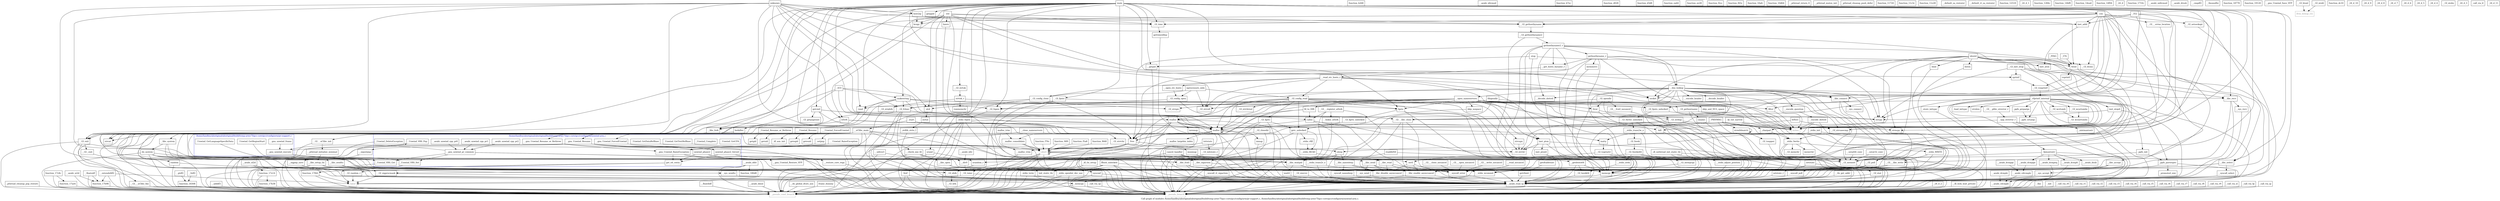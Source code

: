 digraph "Call graph of the module." {
  label="Call graph of modules /home/landley/aboriginal/aboriginal/build/temp-armv7l/gcc-core/gcc/config/arm/pr-support.c, /home/landley/aboriginal/aboriginal/build/temp-armv7l/gcc-core/gcc/config/arm/unwind-arm.c.";
  node [shape=record];

  subgraph cluster_2fhome2flandley2faboriginal2faboriginal2fbuild2ftemp_armv37l2fgcc_core2fgcc2fconfig2farm2fpr_support_c {
    label="/home/landley/aboriginal/aboriginal/build/temp-armv7l/gcc-core/gcc/config/arm/pr-support.c";
    color="blue3";
    fontcolor="blue3";

    Node__Unwind_GetLanguageSpecificData [label="{_Unwind_GetLanguageSpecificData}"];
    Node___gnu_unwind_execute [label="{__gnu_unwind_execute}"];
    Node___gnu_unwind_frame [label="{__gnu_unwind_frame}"];
    Node__Unwind_GetRegionStart [label="{_Unwind_GetRegionStart}"];
  }

  subgraph cluster_2fhome2flandley2faboriginal2faboriginal2fbuild2ftemp_armv37l2fgcc_core2fgcc2fconfig2farm2funwind_arm_c {
    label="/home/landley/aboriginal/aboriginal/build/temp-armv7l/gcc-core/gcc/config/arm/unwind-arm.c";
    color="blue3";
    fontcolor="blue3";

    Node__Unwind_VRS_Get [label="{_Unwind_VRS_Get}"];
    Node__Unwind_VRS_Set [label="{_Unwind_VRS_Set}"];
    Node__Unwind_GetCFA [label="{_Unwind_GetCFA}"];
    Node__Unwind_Complete [label="{_Unwind_Complete}"];
    Node__Unwind_DeleteException [label="{_Unwind_DeleteException}"];
    Node__Unwind_GetTextRelBase [label="{_Unwind_GetTextRelBase}"];
    Node__Unwind_GetDataRelBase [label="{_Unwind_GetDataRelBase}"];
    Node_get_eit_entry [label="{get_eit_entry}"];
    Node_unwind_phase2_forced [label="{unwind_phase2_forced}"];
    Node___gnu_Unwind_ForcedUnwind [label="{__gnu_Unwind_ForcedUnwind}"];
    Node_unwind_phase2 [label="{unwind_phase2}"];
    Node___gnu_Unwind_Resume [label="{__gnu_Unwind_Resume}"];
    Node___gnu_Unwind_RaiseException [label="{__gnu_Unwind_RaiseException}"];
    Node___gnu_Unwind_Resume_or_Rethrow [label="{__gnu_Unwind_Resume_or_Rethrow}"];
    Node__Unwind_VRS_Pop [label="{_Unwind_VRS_Pop}"];
    Node___gnu_unwind_pr_common [label="{__gnu_unwind_pr_common}"];
    Node___aeabi_unwind_cpp_pr2 [label="{__aeabi_unwind_cpp_pr2}"];
    Node___aeabi_unwind_cpp_pr1 [label="{__aeabi_unwind_cpp_pr1}"];
    Node___aeabi_unwind_cpp_pr0 [label="{__aeabi_unwind_cpp_pr0}"];
  }

  Node__352 [label="{_352}"];
  Node___GI_fclose [label="{__GI_fclose}"];
  Node_function_b268 [label="{function_b268}"];
  Node___aeabi_idiv [label="{__aeabi_idiv}"];
  Node_kill [label="{kill}"];
  Node__fp_out_narrow [label="{_fp_out_narrow}"];
  Node___aeabi_idivmod [label="{__aeabi_idivmod}"];
  Node___libc_waitpid [label="{__libc_waitpid}"];
  Node__charpad [label="{_charpad}"];
  Node___GI_fopen [label="{__GI_fopen}"];
  Node__ppfs_prepargs [label="{_ppfs_prepargs}"];
  Node_vsprintf [label="{vsprintf}"];
  Node___syscall_select [label="{__syscall_select}"];
  Node__PING [label="{_PING}"];
  Node_killsec [label="{killsec}"];
  Node__PRIVMSG [label="{_PRIVMSG}"];
  Node__433 [label="{_433}"];
  Node__vfprintf_internal [label="{_vfprintf_internal}"];
  Node__376 [label="{_376}"];
  Node_getppid [label="{getppid}"];
  Node___div0 [label="{__div0}"];
  Node_sprintf [label="{sprintf}"];
  Node___GI_vsnprintf [label="{__GI_vsnprintf}"];
  Node__ppfs_setargs [label="{_ppfs_setargs}"];
  Node__promoted_size [label="{_promoted_size}"];
  Node___libc_select [label="{__libc_select}"];
  Node__stdio_fopen [label="{_stdio_fopen}"];
  Node_getcwd [label="{getcwd}"];
  Node_function_b7ec [label="{function_b7ec}"];
  Node___GI_time [label="{__GI_time}"];
  Node__stdio_init [label="{_stdio_init}"];
  Node___GI_getpagesize [label="{__GI_getpagesize}"];
  Node___GI_toupper [label="{__GI_toupper}"];
  Node__stdio_term [label="{_stdio_term}"];
  Node__stdio_openlist_dec_use [label="{_stdio_openlist_dec_use}"];
  Node_function_d028 [label="{function_d028}"];
  Node_fflush_unlocked [label="{fflush_unlocked}"];
  Node_function_d3d8 [label="{function_d3d8}"];
  Node___GI___errno_location [label="{__GI___errno_location}"];
  Node_con [label="{con}"];
  Node_ioctl [label="{ioctl}"];
  Node_main [label="{main}"];
  Node__dl_tls_setup [label="{_dl_tls_setup}"];
  Node___tls_get_addr [label="{__tls_get_addr}"];
  Node_malloc [label="{malloc}"];
  Node_function_ea64 [label="{function_ea64}"];
  Node_realloc [label="{realloc}"];
  Node_function_ee28 [label="{function_ee28}"];
  Node___malloc_trim [label="{__malloc_trim}"];
  Node___malloc_consolidate [label="{__malloc_consolidate}"];
  Node_free [label="{free}"];
  Node_function_f2cc [label="{function_f2cc}"];
  Node_malloc_trim [label="{malloc_trim}"];
  Node_abort [label="{abort}"];
  Node_function_f43c [label="{function_f43c}"];
  Node_rand [label="{rand}"];
  Node_random [label="{random}"];
  Node_function_f4f0 [label="{function_f4f0}"];
  Node_setstate [label="{setstate}"];
  Node_function_f5a8 [label="{function_f5a8}"];
  Node_initstate [label="{initstate}"];
  Node_function_f668 [label="{function_f668}"];
  Node_srand [label="{srand}"];
  Node_function_f70c [label="{function_f70c}"];
  Node___GI_random_r [label="{__GI_random_r}"];
  Node_srandom_r [label="{srandom_r}"];
  Node__24_d_2 [label="{_24_d_2}"];
  Node___GI_initstate_r [label="{__GI_initstate_r}"];
  Node_setstate_r [label="{setstate_r}"];
  Node_atol [label="{atol}"];
  Node_strtol [label="{strtol}"];
  Node__stdlib_strto_l [label="{_stdlib_strto_l}"];
  Node___GI_exit [label="{__GI_exit}"];
  Node_nprocessors_onln [label="{nprocessors_onln}"];
  Node_sysconf [label="{sysconf}"];
  Node___libc_fork [label="{__libc_fork}"];
  Node___lll_lock_wait_private [label="{__lll_lock_wait_private}"];
  Node___linkin_atfork [label="{__linkin_atfork}"];
  Node___GI___register_atfork [label="{__GI___register_atfork}"];
  Node_function_10afc [label="{function_10afc}"];
  Node___getpid [label="{__getpid}"];
  Node___GI_raise [label="{__GI_raise}"];
  Node_sleep [label="{sleep}"];
  Node_function_10d64 [label="{function_10d64}"];
  Node___GI___close_nocancel [label="{__GI___close_nocancel}"];
  Node___GI___libc_close [label="{__GI___libc_close}"];
  Node___GI___open_nocancel [label="{__GI___open_nocancel}"];
  Node___libc_open [label="{__libc_open}"];
  Node___GI___write_nocancel [label="{__GI___write_nocancel}"];
  Node___GI___libc_write [label="{__GI___libc_write}"];
  Node___libc_disable_asynccancel [label="{__libc_disable_asynccancel}"];
  Node___libc_enable_asynccancel [label="{__libc_enable_asynccancel}"];
  Node___pthread_return_0 [label="{__pthread_return_0}"];
  Node___pthread_mutex_init [label="{__pthread_mutex_init}"];
  Node__pthread_cleanup_push_defer [label="{_pthread_cleanup_push_defer}"];
  Node__pthread_cleanup_pop_restore [label="{_pthread_cleanup_pop_restore}"];
  Node___GI___uClibc_fini [label="{__GI___uClibc_fini}"];
  Node___check_one_fd [label="{__check_one_fd}"];
  Node___GI___uClibc_init [label="{__GI___uClibc_init}"];
  Node___uClibc_main [label="{__uClibc_main}"];
  Node_cancel_handler [label="{cancel_handler}"];
  Node_function_11720 [label="{function_11720}"];
  Node_do_system [label="{do_system}"];
  Node_function_11c3c [label="{function_11c3c}"];
  Node___libc_system [label="{__libc_system}"];
  Node_mmap [label="{mmap}"];
  Node___syscall_error [label="{__syscall_error}"];
  Node___libc_sigaction [label="{__libc_sigaction}"];
  Node_function_11e28 [label="{function_11e28}"];
  Node__setjmp [label="{_setjmp}"];
  Node___default_sa_restorer [label="{__default_sa_restorer}"];
  Node___default_rt_sa_restorer [label="{__default_rt_sa_restorer}"];
  Node___aeabi_read_tp [label="{__aeabi_read_tp}"];
  Node___GI___fcntl_nocancel [label="{__GI___fcntl_nocancel}"];
  Node___libc_fcntl [label="{__libc_fcntl}"];
  Node___syscall_rt_sigaction [label="{__syscall_rt_sigaction}"];
  Node___GI__exit [label="{__GI__exit}"];
  Node___GI_execve [label="{__GI_execve}"];
  Node_getdtablesize [label="{getdtablesize}"];
  Node_getegid [label="{getegid}"];
  Node_geteuid [label="{geteuid}"];
  Node_getgid [label="{getgid}"];
  Node_getrlimit [label="{getrlimit}"];
  Node_gettimeofday [label="{gettimeofday}"];
  Node_getuid [label="{getuid}"];
  Node_mremap [label="{mremap}"];
  Node_munmap [label="{munmap}"];
  Node___syscall_nanosleep [label="{__syscall_nanosleep}"];
  Node___libc_nanosleep [label="{__libc_nanosleep}"];
  Node___GI_sbrk [label="{__GI_sbrk}"];
  Node___GI_sigprocmask [label="{__GI_sigprocmask}"];
  Node_wait4 [label="{wait4}"];
  Node___GI_closedir [label="{__GI_closedir}"];
  Node_function_12518 [label="{function_12518}"];
  Node_fd_to_DIR [label="{fd_to_DIR}"];
  Node___GI_opendir [label="{__GI_opendir}"];
  Node__24_d_1 [label="{_24_d_1}"];
  Node_fdopendir [label="{fdopendir}"];
  Node_readdir64 [label="{readdir64}"];
  Node_function_1284c [label="{function_1284c}"];
  Node___GI_config_read [label="{__GI_config_read}"];
  Node___GI_config_close [label="{__GI_config_close}"];
  Node___GI_config_open [label="{__GI_config_open}"];
  Node___GI_wcrtomb [label="{__GI_wcrtomb}"];
  Node___GI_wcsrtombs [label="{__GI_wcsrtombs}"];
  Node___GI_wcsnrtombs [label="{__GI_wcsnrtombs}"];
  Node___stdio_WRITE [label="{__stdio_WRITE}"];
  Node___stdio_fwrite [label="{__stdio_fwrite}"];
  Node___stdio_trans2w_o [label="{__stdio_trans2w_o}"];
  Node__load_inttype [label="{_load_inttype}"];
  Node__store_inttype [label="{_store_inttype}"];
  Node___GI_fgets_unlocked [label="{__GI_fgets_unlocked}"];
  Node___GI_fputs_unlocked [label="{__GI_fputs_unlocked}"];
  Node___GI_fwrite_unlocked [label="{__GI_fwrite_unlocked}"];
  Node_bcopy [label="{bcopy}"];
  Node_bzero [label="{bzero}"];
  Node_memcpy [label="{memcpy}"];
  Node___GI_memset [label="{__GI_memset}"];
  Node___GI_strcoll [label="{__GI_strcoll}"];
  Node_fgets [label="{fgets}"];
  Node___GI_fputs [label="{__GI_fputs}"];
  Node__uintmaxtostr [label="{_uintmaxtostr}"];
  Node_function_14bf8 [label="{function_14bf8}"];
  Node__fpmaxtostr [label="{_fpmaxtostr}"];
  Node___GI_fgetc [label="{__GI_fgetc}"];
  Node_getc_unlocked [label="{getc_unlocked}"];
  Node__memcpy [label="{_memcpy}"];
  Node___GI_memchr [label="{__GI_memchr}"];
  Node___GI_mempcpy [label="{__GI_mempcpy}"];
  Node_memrchr [label="{memrchr}"];
  Node___GI_strchr [label="{__GI_strchr}"];
  Node___GI_strchrnul [label="{__GI_strchrnul}"];
  Node_strcspn [label="{strcspn}"];
  Node___GI_strrchr [label="{__GI_strrchr}"];
  Node___GI_strspn [label="{__GI_strspn}"];
  Node_strtok_r [label="{strtok_r}"];
  Node___GI_strpbrk [label="{__GI_strpbrk}"];
  Node_inet_aton [label="{inet_aton}"];
  Node_gethostbyname2_r [label="{gethostbyname2_r}"];
  Node_calloc [label="{calloc}"];
  Node_init_static_tls [label="{init_static_tls}"];
  Node___libc_setup_tls [label="{__libc_setup_tls}"];
  Node_function_14ea4 [label="{function_14ea4}"];
  Node___pthread_initialize_minimal [label="{__pthread_initialize_minimal}"];
  Node__dl_aux_init [label="{_dl_aux_init}"];
  Node_function_14f04 [label="{function_14f04}"];
  Node__dl_nothread_init_static_tls [label="{_dl_nothread_init_static_tls}"];
  Node___GI_brk [label="{__GI_brk}"];
  Node___sigsetjmp [label="{__sigsetjmp}"];
  Node_fstat [label="{fstat}"];
  Node___xstat64_conv [label="{__xstat64_conv}"];
  Node___xstat32_conv [label="{__xstat32_conv}"];
  Node___getdents64 [label="{__getdents64}"];
  Node___GI_fseek [label="{__GI_fseek}"];
  Node___GI_fseeko64 [label="{__GI_fseeko64}"];
  Node___stdio_READ [label="{__stdio_READ}"];
  Node___stdio_adjust_position [label="{__stdio_adjust_position}"];
  Node___stdio_rfill [label="{__stdio_rfill}"];
  Node___stdio_trans2r_o [label="{__stdio_trans2r_o}"];
  Node___stdio_seek [label="{__stdio_seek}"];
  Node_rawmemchr [label="{rawmemchr}"];
  Node_inet_pton4 [label="{inet_pton4}"];
  Node_inet_pton [label="{inet_pton}"];
  Node_inet_ntop4 [label="{inet_ntop4}"];
  Node___GI_inet_ntop [label="{__GI_inet_ntop}"];
  Node___decode_dotted [label="{__decode_dotted}"];
  Node___dns_lookup [label="{__dns_lookup}"];
  Node__24_d [label="{_24_d}"];
  Node_skip_nospace [label="{skip_nospace}"];
  Node_skip_and_NUL_space [label="{skip_and_NUL_space}"];
  Node___open_nameservers [label="{__open_nameservers}"];
  Node___close_nameservers [label="{__close_nameservers}"];
  Node___get_hosts_byname_r [label="{__get_hosts_byname_r}"];
  Node_gethostbyname_r [label="{gethostbyname_r}"];
  Node___sigjmp_save [label="{__sigjmp_save}"];
  Node_function_1710c [label="{function_1710c}"];
  Node___read_nocancel [label="{__read_nocancel}"];
  Node___libc_read [label="{__libc_read}"];
  Node___GI_gethostname [label="{__GI_gethostname}"];
  Node___syscall_poll [label="{__syscall_poll}"];
  Node___GI_poll [label="{__GI_poll}"];
  Node___GI_stat [label="{__GI_stat}"];
  Node_uname [label="{uname}"];
  Node___GI_lseek64 [label="{__GI_lseek64}"];
  Node_memmove [label="{memmove}"];
  Node___GI_strdup [label="{__GI_strdup}"];
  Node___encode_header [label="{__encode_header}"];
  Node___decode_header [label="{__decode_header}"];
  Node___encode_question [label="{__encode_question}"];
  Node___open_etc_hosts [label="{__open_etc_hosts}"];
  Node___read_etc_hosts_r [label="{__read_etc_hosts_r}"];
  Node___encode_dotted [label="{__encode_dotted}"];
  Node___udivsi3 [label="{__udivsi3}"];
  Node___aeabi_uidivmod [label="{__aeabi_uidivmod}"];
  Node___aeabi_drsub [label="{__aeabi_drsub}"];
  Node___aeabi_dsub [label="{__aeabi_dsub}"];
  Node___adddf3 [label="{__adddf3}"];
  Node_function_17ae4 [label="{function_17ae4}"];
  Node_function_17b38 [label="{function_17b38}"];
  Node_function_17b98 [label="{function_17b98}"];
  Node_function_17c8c [label="{function_17c8c}"];
  Node___aeabi_ui2d [label="{__aeabi_ui2d}"];
  Node___floatsidf [label="{__floatsidf}"];
  Node___extendsfdf2 [label="{__extendsfdf2}"];
  Node___aeabi_ul2d [label="{__aeabi_ul2d}"];
  Node___floatdidf [label="{__floatdidf}"];
  Node_function_17e14 [label="{function_17e14}"];
  Node___aeabi_dmul [label="{__aeabi_dmul}"];
  Node_function_17f44 [label="{function_17f44}"];
  Node_function_180d8 [label="{function_180d8}"];
  Node___aeabi_ddiv [label="{__aeabi_ddiv}"];
  Node___gtdf2 [label="{__gtdf2}"];
  Node___ltdf2 [label="{__ltdf2}"];
  Node___cmpdf2 [label="{__cmpdf2}"];
  Node_function_18308 [label="{function_18308}"];
  Node___aeabi_cdrcmple [label="{__aeabi_cdrcmple}"];
  Node___aeabi_cdcmple [label="{__aeabi_cdcmple}"];
  Node___aeabi_dcmpeq [label="{__aeabi_dcmpeq}"];
  Node___aeabi_dcmplt [label="{__aeabi_dcmplt}"];
  Node___aeabi_dcmple [label="{__aeabi_dcmple}"];
  Node___aeabi_dcmpge [label="{__aeabi_dcmpge}"];
  Node___aeabi_dcmpgt [label="{__aeabi_dcmpgt}"];
  Node___fixunsdfsi [label="{__fixunsdfsi}"];
  Node_function_18778 [label="{function_18778}"];
  Node_function_19120 [label="{function_19120}"];
  Node___restore_core_regs [label="{__restore_core_regs}"];
  Node___gnu_Unwind_Restore_VFP [label="{__gnu_Unwind_Restore_VFP}"];
  Node___gnu_Unwind_Save_VFP [label="{__gnu_Unwind_Save_VFP}"];
  Node____Unwind_RaiseException [label="{___Unwind_RaiseException}"];
  Node____Unwind_Resume [label="{___Unwind_Resume}"];
  Node__Unwind_Resume_or_Rethrow [label="{_Unwind_Resume_or_Rethrow}"];
  Node____Unwind_ForcedUnwind [label="{___Unwind_ForcedUnwind}"];
  Node__fini [label="{_fini}"];
  Node_llvm_bswap_i32 [color="gray50", fontcolor="gray50", label="{llvm_bswap_i32}"];
  Node_abort [color="gray50", fontcolor="gray50", label="{abort}"];
  Node_fabsf [color="gray50", fontcolor="gray50", label="{fabsf}"];
  Node_function_dc10 [label="{function_dc10}"];
  Node___sys_accept [label="{__sys_accept}"];
  Node__24_d_10 [label="{_24_d_10}"];
  Node___libc_accept [label="{__libc_accept}"];
  Node_bind [label="{bind}"];
  Node__24_d_9 [label="{_24_d_9}"];
  Node___sys_connect [label="{__sys_connect}"];
  Node__24_d_8 [label="{_24_d_8}"];
  Node___libc_connect [label="{__libc_connect}"];
  Node_listen [label="{listen}"];
  Node___sys_recv [label="{__sys_recv}"];
  Node__24_d_7 [label="{_24_d_7}"];
  Node___libc_recv [label="{__libc_recv}"];
  Node___sys_send [label="{__sys_send}"];
  Node__24_d_6 [label="{_24_d_6}"];
  Node___libc_send [label="{__libc_send}"];
  Node___sys_sendto [label="{__sys_sendto}"];
  Node__24_d_5 [label="{_24_d_5}"];
  Node___libc_sendto [label="{__libc_sendto}"];
  Node___GI_setsockopt [label="{__GI_setsockopt}"];
  Node__24_d_4 [label="{_24_d_4}"];
  Node_socket [label="{socket}"];
  Node___malloc_largebin_index [label="{__malloc_largebin_index}"];
  Node__ppfs_parsespec [label="{_ppfs_parsespec}"];
  Node_feof [label="{feof}"];
  Node_strlen [color="gray50", fontcolor="gray50", label="{strlen}"];
  Node_strcat [label="{strcat}"];
  Node_strcpy [label="{strcpy}"];
  Node_strncpy [label="{strncpy}"];
  Node_strnlen [label="{strnlen}"];
  Node___GI___glibc_strerror_r [label="{__GI___glibc_strerror_r}"];
  Node___xpg_strerror_r [label="{__xpg_strerror_r}"];
  Node___GI_strcasecmp [label="{__GI_strcasecmp}"];
  Node___GI_strtok [label="{__GI_strtok}"];
  Node_isatty [label="{isatty}"];
  Node___GI_tcgetattr [label="{__GI_tcgetattr}"];
  Node___GI_htons [label="{__GI_htons}"];
  Node___GI_htonl [label="{__GI_htonl}"];
  Node___GI_ntohs [label="{__GI_ntohs}"];
  Node___GI_ntohl [label="{__GI_ntohl}"];
  Node_inet_addr [label="{inet_addr}"];
  Node___GI_gethostbyname [label="{__GI_gethostbyname}"];
  Node___GI_gethostbyname2 [label="{__GI_gethostbyname2}"];
  Node__24_d_3 [label="{_24_d_3}"];
  Node__ppfs_init [label="{_ppfs_init}"];
  Node___pseudo_branch [color="gray50", fontcolor="gray50", label="{__pseudo_branch}"];
  Node___pseudo_cond_branch [color="gray50", fontcolor="gray50", label="{__pseudo_cond_branch}"];
  Node__init [label="{_init}"];
  Node__call_via_r0 [label="{_call_via_r0}"];
  Node__call_via_r1 [label="{_call_via_r1}"];
  Node__call_via_r2 [label="{_call_via_r2}"];
  Node__call_via_r3 [label="{_call_via_r3}"];
  Node__call_via_r4 [label="{_call_via_r4}"];
  Node__call_via_r5 [label="{_call_via_r5}"];
  Node__call_via_lr [label="{_call_via_lr}"];
  Node__call_via_r6 [label="{_call_via_r6}"];
  Node__call_via_r7 [label="{_call_via_r7}"];
  Node__call_via_r8 [label="{_call_via_r8}"];
  Node__call_via_r9 [label="{_call_via_r9}"];
  Node__call_via_sl [label="{_call_via_sl}"];
  Node__call_via_fp [label="{_call_via_fp}"];
  Node__call_via_ip [label="{_call_via_ip}"];
  Node__call_via_sp [label="{_call_via_sp}"];
  Node___stdio_wcommit [label="{__stdio_wcommit}"];
  Node___do_global_dtors_aux [label="{__do_global_dtors_aux}"];
  Node_frame_dummy [label="{frame_dummy}"];
  Node__start [label="{_start}"];
  Node_botkiller [label="{botkiller}"];
  Node_strwildmatch [label="{strwildmatch}"];
  Node_Send [label="{Send}"];
  Node_host2ip [label="{host2ip}"];
  Node_mfork [label="{mfork}"];
  Node_filter [label="{filter}"];
  Node_makestring [label="{makestring}"];
  Node__24_d_11 [label="{_24_d_11}"];
  Node_identd [label="{identd}"];
  Node_std [label="{std}"];
  Node_stop [label="{stop}"];
  Node_unknown [label="{unknown}"];

  Node__352 -> Node_memcpy;
  Node__352 -> Node_strlen;
  Node__352 -> Node___GI_strcasecmp;
  Node__352 -> Node_inet_addr;
  Node__352 -> Node___GI_gethostbyname;
  Node___GI_fclose -> Node__stdio_openlist_dec_use;
  Node___GI_fclose -> Node___GI___libc_close;
  Node___GI_fclose -> Node___aeabi_read_tp;
  Node___GI_fclose -> Node___pseudo_branch;
  Node___GI_fclose -> Node___pseudo_cond_branch;
  Node___aeabi_idiv -> Node___div0;
  Node_kill -> Node___aeabi_read_tp;
  Node__fp_out_narrow -> Node__charpad;
  Node__fp_out_narrow -> Node_strlen;
  Node__fp_out_narrow -> Node___pseudo_cond_branch;
  Node___libc_waitpid -> Node___libc_disable_asynccancel;
  Node___libc_waitpid -> Node___libc_enable_asynccancel;
  Node___libc_waitpid -> Node_wait4;
  Node__charpad -> Node___stdio_fwrite;
  Node___GI_fopen -> Node__stdio_fopen;
  Node__ppfs_prepargs -> Node__ppfs_setargs;
  Node_vsprintf -> Node___GI_vsnprintf;
  Node___syscall_select -> Node___aeabi_read_tp;
  Node__PING -> Node_Send;
  Node_killsec -> Node_kill;
  Node_killsec -> Node___GI_strcasecmp;
  Node__PRIVMSG -> Node_malloc;
  Node__PRIVMSG -> Node_free;
  Node__PRIVMSG -> Node___GI_memset;
  Node__PRIVMSG -> Node_strlen;
  Node__PRIVMSG -> Node_strncpy;
  Node__PRIVMSG -> Node___GI_strcasecmp;
  Node__PRIVMSG -> Node___pseudo_branch;
  Node__PRIVMSG -> Node_strwildmatch;
  Node__433 -> Node_free;
  Node__433 -> Node_strcat;
  Node__433 -> Node_strcpy;
  Node__433 -> Node_botkiller;
  Node__433 -> Node_makestring;
  Node__vfprintf_internal -> Node__charpad;
  Node__vfprintf_internal -> Node__ppfs_prepargs;
  Node__vfprintf_internal -> Node__ppfs_setargs;
  Node__vfprintf_internal -> Node___aeabi_read_tp;
  Node__vfprintf_internal -> Node___GI_wcrtomb;
  Node__vfprintf_internal -> Node___GI_wcsrtombs;
  Node__vfprintf_internal -> Node___stdio_fwrite;
  Node__vfprintf_internal -> Node__load_inttype;
  Node__vfprintf_internal -> Node__store_inttype;
  Node__vfprintf_internal -> Node___GI_fputs_unlocked;
  Node__vfprintf_internal -> Node__uintmaxtostr;
  Node__vfprintf_internal -> Node__fpmaxtostr;
  Node__vfprintf_internal -> Node__ppfs_parsespec;
  Node__vfprintf_internal -> Node_strlen;
  Node__vfprintf_internal -> Node_strnlen;
  Node__vfprintf_internal -> Node___GI___glibc_strerror_r;
  Node__vfprintf_internal -> Node__ppfs_init;
  Node__vfprintf_internal -> Node___pseudo_branch;
  Node__vfprintf_internal -> Node___pseudo_cond_branch;
  Node__376 -> Node_Send;
  Node___div0 -> Node___GI_raise;
  Node_sprintf -> Node___GI_vsnprintf;
  Node___GI_vsnprintf -> Node__vfprintf_internal;
  Node___libc_select -> Node___syscall_select;
  Node___libc_select -> Node___libc_disable_asynccancel;
  Node___libc_select -> Node___libc_enable_asynccancel;
  Node__stdio_fopen -> Node_malloc;
  Node__stdio_fopen -> Node_free;
  Node__stdio_fopen -> Node___libc_open;
  Node__stdio_fopen -> Node___aeabi_read_tp;
  Node__stdio_fopen -> Node___libc_fcntl;
  Node__stdio_fopen -> Node_isatty;
  Node__stdio_fopen -> Node___pseudo_branch;
  Node__stdio_fopen -> Node___pseudo_cond_branch;
  Node_getcwd -> Node___GI_getpagesize;
  Node_getcwd -> Node_malloc;
  Node_getcwd -> Node_realloc;
  Node_getcwd -> Node_free;
  Node_getcwd -> Node___aeabi_read_tp;
  Node___GI_time -> Node_gettimeofday;
  Node__stdio_init -> Node___aeabi_read_tp;
  Node__stdio_init -> Node_isatty;
  Node___GI_toupper -> Node___pseudo_cond_branch;
  Node__stdio_term -> Node___aeabi_read_tp;
  Node__stdio_term -> Node___pseudo_branch;
  Node__stdio_term -> Node___pseudo_cond_branch;
  Node__stdio_openlist_dec_use -> Node___aeabi_read_tp;
  Node__stdio_openlist_dec_use -> Node___pseudo_branch;
  Node__stdio_openlist_dec_use -> Node___pseudo_cond_branch;
  Node_fflush_unlocked -> Node__stdio_openlist_dec_use;
  Node_fflush_unlocked -> Node___aeabi_read_tp;
  Node_fflush_unlocked -> Node___pseudo_branch;
  Node_fflush_unlocked -> Node___pseudo_cond_branch;
  Node_fflush_unlocked -> Node___stdio_wcommit;
  Node___GI___errno_location -> Node___aeabi_read_tp;
  Node_con -> Node___GI_time;
  Node_con -> Node___GI___errno_location;
  Node_con -> Node_ioctl;
  Node_con -> Node_rand;
  Node_con -> Node_sleep;
  Node_con -> Node___GI___libc_close;
  Node_con -> Node_bcopy;
  Node_con -> Node___libc_connect;
  Node_con -> Node___GI_setsockopt;
  Node_con -> Node_socket;
  Node_con -> Node___GI_htons;
  Node_con -> Node_inet_addr;
  Node_con -> Node___GI_gethostbyname;
  Node_ioctl -> Node___libc_disable_asynccancel;
  Node_ioctl -> Node___libc_enable_asynccancel;
  Node_ioctl -> Node___aeabi_read_tp;
  Node_main -> Node___GI_fclose;
  Node_main -> Node___libc_waitpid;
  Node_main -> Node___GI_fopen;
  Node_main -> Node_getppid;
  Node_main -> Node_sprintf;
  Node_main -> Node___libc_select;
  Node_main -> Node_getcwd;
  Node_main -> Node___GI_time;
  Node_main -> Node_con;
  Node_main -> Node_malloc;
  Node_main -> Node_free;
  Node_main -> Node_srand;
  Node_main -> Node___GI_exit;
  Node_main -> Node___libc_fork;
  Node_main -> Node___getpid;
  Node_main -> Node_memcpy;
  Node_main -> Node___GI_memset;
  Node_main -> Node___GI_strcoll;
  Node_main -> Node_fgets;
  Node_main -> Node___GI_fputs;
  Node_main -> Node___libc_recv;
  Node_main -> Node_feof;
  Node_main -> Node_strlen;
  Node_main -> Node_strcat;
  Node_main -> Node_strcpy;
  Node_main -> Node_strncpy;
  Node_main -> Node___GI_strcasecmp;
  Node_main -> Node___GI_strtok;
  Node_main -> Node___pseudo_branch;
  Node_main -> Node_Send;
  Node_main -> Node_filter;
  Node_main -> Node_makestring;
  Node__dl_tls_setup -> Node_init_static_tls;
  Node___tls_get_addr -> Node___aeabi_read_tp;
  Node_malloc -> Node_malloc;
  Node_malloc -> Node___malloc_consolidate;
  Node_malloc -> Node_free;
  Node_malloc -> Node_abort;
  Node_malloc -> Node_mmap;
  Node_malloc -> Node___aeabi_read_tp;
  Node_malloc -> Node___GI_sbrk;
  Node_malloc -> Node___malloc_largebin_index;
  Node_malloc -> Node___pseudo_branch;
  Node_realloc -> Node_malloc;
  Node_realloc -> Node_free;
  Node_realloc -> Node_abort;
  Node_realloc -> Node___aeabi_read_tp;
  Node_realloc -> Node_mremap;
  Node_realloc -> Node_memcpy;
  Node_realloc -> Node___pseudo_branch;
  Node___malloc_trim -> Node___GI_sbrk;
  Node___malloc_consolidate -> Node_abort;
  Node___malloc_consolidate -> Node_sysconf;
  Node_free -> Node___malloc_trim;
  Node_free -> Node_abort;
  Node_free -> Node_munmap;
  Node_free -> Node___pseudo_branch;
  Node_free -> Node___pseudo_cond_branch;
  Node_malloc_trim -> Node___malloc_trim;
  Node_malloc_trim -> Node___malloc_consolidate;
  Node_abort -> Node_abort;
  Node_abort -> Node___GI_raise;
  Node_abort -> Node___libc_sigaction;
  Node_abort -> Node___GI_sigprocmask;
  Node_abort -> Node___GI_memset;
  Node_abort -> Node___pseudo_branch;
  Node_abort -> Node___pseudo_cond_branch;
  Node_rand -> Node_random;
  Node_random -> Node___GI_random_r;
  Node_random -> Node___pseudo_branch;
  Node_function_f4f0 -> Node_abort;
  Node_setstate -> Node_setstate_r;
  Node_setstate -> Node___pseudo_branch;
  Node_function_f5a8 -> Node_abort;
  Node_initstate -> Node___GI_initstate_r;
  Node_initstate -> Node___pseudo_branch;
  Node_function_f668 -> Node_abort;
  Node_srand -> Node_srandom_r;
  Node_srand -> Node___pseudo_branch;
  Node_function_f70c -> Node_abort;
  Node___GI_random_r -> Node_fabsf;
  Node_srandom_r -> Node___GI_random_r;
  Node__24_d_2 -> Node___pseudo_branch;
  Node___GI_initstate_r -> Node_srandom_r;
  Node___GI_initstate_r -> Node___aeabi_read_tp;
  Node_setstate_r -> Node___aeabi_read_tp;
  Node_atol -> Node_strtol;
  Node_strtol -> Node__stdlib_strto_l;
  Node__stdlib_strto_l -> Node___aeabi_read_tp;
  Node___GI_exit -> Node___GI___uClibc_fini;
  Node___GI_exit -> Node___GI__exit;
  Node___GI_exit -> Node___pseudo_branch;
  Node___GI_exit -> Node___pseudo_cond_branch;
  Node_nprocessors_onln -> Node___GI_config_read;
  Node_nprocessors_onln -> Node___GI_config_close;
  Node_nprocessors_onln -> Node___GI_config_open;
  Node_nprocessors_onln -> Node___GI_strcoll;
  Node_sysconf -> Node___aeabi_read_tp;
  Node_sysconf -> Node___pseudo_branch;
  Node___libc_fork -> Node___aeabi_read_tp;
  Node___libc_fork -> Node___pseudo_branch;
  Node___libc_fork -> Node___pseudo_cond_branch;
  Node___lll_lock_wait_private -> Node___pseudo_branch;
  Node___linkin_atfork -> Node___pseudo_branch;
  Node___GI___register_atfork -> Node___linkin_atfork;
  Node___GI___register_atfork -> Node_calloc;
  Node___GI___register_atfork -> Node___pseudo_branch;
  Node___GI___register_atfork -> Node___pseudo_cond_branch;
  Node___getpid -> Node___aeabi_read_tp;
  Node___GI_raise -> Node___aeabi_read_tp;
  Node___GI_raise -> Node_fabsf;
  Node_sleep -> Node___libc_sigaction;
  Node_sleep -> Node___aeabi_read_tp;
  Node_sleep -> Node___libc_nanosleep;
  Node_sleep -> Node___pseudo_branch;
  Node_sleep -> Node___pseudo_cond_branch;
  Node___GI___close_nocancel -> Node___syscall_error;
  Node___GI___libc_close -> Node___libc_disable_asynccancel;
  Node___GI___libc_close -> Node___libc_enable_asynccancel;
  Node___GI___libc_close -> Node___syscall_error;
  Node___GI___open_nocancel -> Node___syscall_error;
  Node___libc_open -> Node___libc_disable_asynccancel;
  Node___libc_open -> Node___libc_enable_asynccancel;
  Node___libc_open -> Node___syscall_error;
  Node___GI___write_nocancel -> Node___syscall_error;
  Node___GI___libc_write -> Node___libc_disable_asynccancel;
  Node___GI___libc_write -> Node___libc_enable_asynccancel;
  Node___GI___libc_write -> Node___syscall_error;
  Node___libc_disable_asynccancel -> Node___aeabi_read_tp;
  Node___libc_disable_asynccancel -> Node___pseudo_branch;
  Node___libc_enable_asynccancel -> Node___aeabi_read_tp;
  Node___libc_enable_asynccancel -> Node___pseudo_branch;
  Node__pthread_cleanup_pop_restore -> Node___pseudo_cond_branch;
  Node___GI___uClibc_fini -> Node___pseudo_branch;
  Node___GI___uClibc_fini -> Node___pseudo_cond_branch;
  Node___check_one_fd -> Node___libc_open;
  Node___check_one_fd -> Node___libc_fcntl;
  Node___check_one_fd -> Node___pseudo_cond_branch;
  Node___GI___uClibc_init -> Node___pthread_initialize_minimal;
  Node___GI___uClibc_init -> Node___pseudo_cond_branch;
  Node___uClibc_main -> Node___GI_exit;
  Node___uClibc_main -> Node___check_one_fd;
  Node___uClibc_main -> Node___GI___uClibc_init;
  Node___uClibc_main -> Node__setjmp;
  Node___uClibc_main -> Node___aeabi_read_tp;
  Node___uClibc_main -> Node_getegid;
  Node___uClibc_main -> Node_geteuid;
  Node___uClibc_main -> Node_getgid;
  Node___uClibc_main -> Node_getuid;
  Node___uClibc_main -> Node___GI_memset;
  Node___uClibc_main -> Node___GI_strrchr;
  Node___uClibc_main -> Node__dl_aux_init;
  Node___uClibc_main -> Node___pseudo_branch;
  Node___uClibc_main -> Node___pseudo_cond_branch;
  Node_cancel_handler -> Node___libc_waitpid;
  Node_cancel_handler -> Node___libc_sigaction;
  Node_cancel_handler -> Node___aeabi_read_tp;
  Node_cancel_handler -> Node___pseudo_branch;
  Node_cancel_handler -> Node___pseudo_cond_branch;
  Node_do_system -> Node___libc_waitpid;
  Node_do_system -> Node___libc_sigaction;
  Node_do_system -> Node___aeabi_read_tp;
  Node_do_system -> Node___GI_sigprocmask;
  Node_do_system -> Node___GI_memset;
  Node_do_system -> Node___pseudo_branch;
  Node_do_system -> Node___pseudo_cond_branch;
  Node___libc_system -> Node___libc_disable_asynccancel;
  Node___libc_system -> Node___libc_enable_asynccancel;
  Node___libc_system -> Node_do_system;
  Node_mmap -> Node___aeabi_read_tp;
  Node___syscall_error -> Node___aeabi_read_tp;
  Node___libc_sigaction -> Node___syscall_rt_sigaction;
  Node___libc_sigaction -> Node_memcpy;
  Node__setjmp -> Node___sigsetjmp;
  Node___aeabi_read_tp -> Node___pseudo_branch;
  Node___GI___fcntl_nocancel -> Node___aeabi_read_tp;
  Node___libc_fcntl -> Node___libc_disable_asynccancel;
  Node___libc_fcntl -> Node___libc_enable_asynccancel;
  Node___libc_fcntl -> Node___aeabi_read_tp;
  Node___syscall_rt_sigaction -> Node___aeabi_read_tp;
  Node___GI__exit -> Node___aeabi_read_tp;
  Node___GI_execve -> Node___aeabi_read_tp;
  Node_getdtablesize -> Node_getrlimit;
  Node_getrlimit -> Node___aeabi_read_tp;
  Node_gettimeofday -> Node___aeabi_read_tp;
  Node_mremap -> Node___aeabi_read_tp;
  Node_munmap -> Node___aeabi_read_tp;
  Node___syscall_nanosleep -> Node___aeabi_read_tp;
  Node___libc_nanosleep -> Node___libc_disable_asynccancel;
  Node___libc_nanosleep -> Node___libc_enable_asynccancel;
  Node___libc_nanosleep -> Node___syscall_nanosleep;
  Node___GI_sbrk -> Node___GI_brk;
  Node___GI_sigprocmask -> Node___aeabi_read_tp;
  Node___GI_sigprocmask -> Node_fabsf;
  Node_wait4 -> Node___aeabi_read_tp;
  Node___GI_closedir -> Node_free;
  Node___GI_closedir -> Node___aeabi_read_tp;
  Node___GI_closedir -> Node___pseudo_branch;
  Node_fd_to_DIR -> Node_malloc;
  Node_fd_to_DIR -> Node_free;
  Node_fd_to_DIR -> Node_calloc;
  Node___GI_opendir -> Node___aeabi_read_tp;
  Node___GI_opendir -> Node___GI___fcntl_nocancel;
  Node___GI_opendir -> Node_fd_to_DIR;
  Node___GI_opendir -> Node_fstat;
  Node_fdopendir -> Node___aeabi_read_tp;
  Node_fdopendir -> Node___libc_fcntl;
  Node_fdopendir -> Node_fd_to_DIR;
  Node_fdopendir -> Node_fstat;
  Node_readdir64 -> Node___getdents64;
  Node_readdir64 -> Node___pseudo_branch;
  Node___GI_config_read -> Node_malloc;
  Node___GI_config_read -> Node_realloc;
  Node___GI_config_read -> Node___GI_memset;
  Node___GI_config_read -> Node_fgets;
  Node___GI_config_read -> Node___GI_fgetc;
  Node___GI_config_read -> Node_getc_unlocked;
  Node___GI_config_read -> Node___GI_strchr;
  Node___GI_config_read -> Node___GI_strchrnul;
  Node___GI_config_read -> Node_strcspn;
  Node___GI_config_read -> Node___GI_strspn;
  Node___GI_config_read -> Node_strlen;
  Node___GI_config_close -> Node___GI_fclose;
  Node___GI_config_close -> Node_free;
  Node___GI_config_close -> Node___pseudo_cond_branch;
  Node___GI_config_open -> Node___GI_fopen;
  Node___GI_config_open -> Node_calloc;
  Node___GI_wcrtomb -> Node___GI_wcsnrtombs;
  Node___GI_wcsrtombs -> Node___GI_wcsnrtombs;
  Node___GI_wcsnrtombs -> Node___aeabi_read_tp;
  Node___stdio_WRITE -> Node___GI___libc_write;
  Node___stdio_WRITE -> Node___aeabi_read_tp;
  Node___stdio_fwrite -> Node___stdio_WRITE;
  Node___stdio_fwrite -> Node_memcpy;
  Node___stdio_fwrite -> Node___GI_memchr;
  Node___stdio_fwrite -> Node_memrchr;
  Node___stdio_fwrite -> Node___stdio_wcommit;
  Node___stdio_trans2w_o -> Node___aeabi_read_tp;
  Node___stdio_trans2w_o -> Node___GI_fseek;
  Node__store_inttype -> Node___pseudo_cond_branch;
  Node___GI_fgets_unlocked -> Node_getc_unlocked;
  Node___GI_fputs_unlocked -> Node___GI_fwrite_unlocked;
  Node___GI_fputs_unlocked -> Node_strlen;
  Node___GI_fwrite_unlocked -> Node___aeabi_read_tp;
  Node___GI_fwrite_unlocked -> Node___stdio_fwrite;
  Node___GI_fwrite_unlocked -> Node___stdio_trans2w_o;
  Node_bcopy -> Node__memcpy;
  Node_bzero -> Node___GI_memset;
  Node_memcpy -> Node__memcpy;
  Node___GI_memset -> Node___pseudo_branch;
  Node_fgets -> Node___aeabi_read_tp;
  Node_fgets -> Node___GI_fgets_unlocked;
  Node_fgets -> Node___pseudo_branch;
  Node_fgets -> Node___pseudo_cond_branch;
  Node___GI_fputs -> Node___aeabi_read_tp;
  Node___GI_fputs -> Node___GI_fputs_unlocked;
  Node___GI_fputs -> Node___pseudo_branch;
  Node___GI_fputs -> Node___pseudo_cond_branch;
  Node__fpmaxtostr -> Node___GI_memset;
  Node__fpmaxtostr -> Node___aeabi_dsub;
  Node__fpmaxtostr -> Node___aeabi_dcmpeq;
  Node__fpmaxtostr -> Node___aeabi_dcmplt;
  Node__fpmaxtostr -> Node___aeabi_dcmpge;
  Node__fpmaxtostr -> Node___pseudo_branch;
  Node___GI_fgetc -> Node___aeabi_read_tp;
  Node___GI_fgetc -> Node_getc_unlocked;
  Node___GI_fgetc -> Node___pseudo_branch;
  Node___GI_fgetc -> Node___pseudo_cond_branch;
  Node_getc_unlocked -> Node___stdio_READ;
  Node_getc_unlocked -> Node___stdio_rfill;
  Node_getc_unlocked -> Node___stdio_trans2r_o;
  Node_getc_unlocked -> Node___pseudo_cond_branch;
  Node__memcpy -> Node___pseudo_branch;
  Node__memcpy -> Node___pseudo_cond_branch;
  Node___GI_mempcpy -> Node_memcpy;
  Node_strcspn -> Node___GI_strchr;
  Node___GI_strrchr -> Node___GI_strchr;
  Node_strtok_r -> Node___GI_strspn;
  Node_strtok_r -> Node___GI_strpbrk;
  Node_strtok_r -> Node_rawmemchr;
  Node___GI_strpbrk -> Node___pseudo_cond_branch;
  Node_gethostbyname2_r -> Node_free;
  Node_gethostbyname2_r -> Node___aeabi_read_tp;
  Node_gethostbyname2_r -> Node_memcpy;
  Node_gethostbyname2_r -> Node___GI_memset;
  Node_gethostbyname2_r -> Node_inet_pton;
  Node_gethostbyname2_r -> Node___decode_dotted;
  Node_gethostbyname2_r -> Node___dns_lookup;
  Node_gethostbyname2_r -> Node___get_hosts_byname_r;
  Node_gethostbyname2_r -> Node_gethostbyname_r;
  Node_gethostbyname2_r -> Node_strncpy;
  Node_calloc -> Node_malloc;
  Node_calloc -> Node___aeabi_read_tp;
  Node_calloc -> Node___GI_memset;
  Node_calloc -> Node___pseudo_branch;
  Node___libc_setup_tls -> Node___GI_sbrk;
  Node___libc_setup_tls -> Node_memcpy;
  Node___libc_setup_tls -> Node_init_static_tls;
  Node___libc_setup_tls -> Node___pseudo_cond_branch;
  Node___pthread_initialize_minimal -> Node___libc_setup_tls;
  Node__dl_nothread_init_static_tls -> Node___aeabi_read_tp;
  Node__dl_nothread_init_static_tls -> Node___GI_memset;
  Node__dl_nothread_init_static_tls -> Node___GI_mempcpy;
  Node___sigsetjmp -> Node___sigjmp_save;
  Node_fstat -> Node___aeabi_read_tp;
  Node_fstat -> Node___pseudo_cond_branch;
  Node___xstat64_conv -> Node___GI_memset;
  Node___xstat32_conv -> Node___GI_memset;
  Node___getdents64 -> Node___aeabi_read_tp;
  Node___getdents64 -> Node_memcpy;
  Node___getdents64 -> Node___GI_lseek64;
  Node___GI_fseek -> Node___GI_fseeko64;
  Node___GI_fseeko64 -> Node___aeabi_read_tp;
  Node___GI_fseeko64 -> Node___stdio_adjust_position;
  Node___GI_fseeko64 -> Node___stdio_seek;
  Node___GI_fseeko64 -> Node___pseudo_branch;
  Node___GI_fseeko64 -> Node___pseudo_cond_branch;
  Node___GI_fseeko64 -> Node___stdio_wcommit;
  Node___stdio_READ -> Node___libc_read;
  Node___stdio_adjust_position -> Node___aeabi_read_tp;
  Node___stdio_rfill -> Node___stdio_READ;
  Node___stdio_trans2r_o -> Node___aeabi_read_tp;
  Node___stdio_trans2r_o -> Node___stdio_wcommit;
  Node___stdio_seek -> Node___GI_lseek64;
  Node_inet_pton4 -> Node_memcpy;
  Node_inet_pton -> Node___aeabi_read_tp;
  Node_inet_pton -> Node_memcpy;
  Node_inet_pton -> Node___GI_memset;
  Node_inet_pton -> Node___GI_strchr;
  Node_inet_pton -> Node_inet_pton4;
  Node_inet_ntop4 -> Node___aeabi_read_tp;
  Node_inet_ntop4 -> Node_strlen;
  Node_inet_ntop4 -> Node_strcpy;
  Node___GI_inet_ntop -> Node_sprintf;
  Node___GI_inet_ntop -> Node___aeabi_read_tp;
  Node___GI_inet_ntop -> Node___GI_memset;
  Node___GI_inet_ntop -> Node_inet_ntop4;
  Node___GI_inet_ntop -> Node_strlen;
  Node___GI_inet_ntop -> Node_strcpy;
  Node___decode_dotted -> Node_memcpy;
  Node___dns_lookup -> Node_malloc;
  Node___dns_lookup -> Node_free;
  Node___dns_lookup -> Node___GI___libc_close;
  Node___dns_lookup -> Node___aeabi_read_tp;
  Node___dns_lookup -> Node_memcpy;
  Node___dns_lookup -> Node___GI_memset;
  Node___dns_lookup -> Node___decode_dotted;
  Node___dns_lookup -> Node___open_nameservers;
  Node___dns_lookup -> Node___GI_poll;
  Node___dns_lookup -> Node___GI_strdup;
  Node___dns_lookup -> Node___encode_header;
  Node___dns_lookup -> Node___decode_header;
  Node___dns_lookup -> Node___encode_question;
  Node___dns_lookup -> Node___libc_connect;
  Node___dns_lookup -> Node___libc_recv;
  Node___dns_lookup -> Node___libc_send;
  Node___dns_lookup -> Node_socket;
  Node___dns_lookup -> Node_strlen;
  Node___dns_lookup -> Node_strcpy;
  Node___dns_lookup -> Node___pseudo_branch;
  Node___dns_lookup -> Node___pseudo_cond_branch;
  Node_skip_nospace -> Node_abort;
  Node___open_nameservers -> Node___GI_fclose;
  Node___open_nameservers -> Node___GI_fopen;
  Node___open_nameservers -> Node_malloc;
  Node___open_nameservers -> Node_realloc;
  Node___open_nameservers -> Node_free;
  Node___open_nameservers -> Node_atol;
  Node___open_nameservers -> Node___GI_memset;
  Node___open_nameservers -> Node___GI_strcoll;
  Node___open_nameservers -> Node_fgets;
  Node___open_nameservers -> Node___GI_strchr;
  Node___open_nameservers -> Node_inet_pton;
  Node___open_nameservers -> Node_skip_nospace;
  Node___open_nameservers -> Node_skip_and_NUL_space;
  Node___open_nameservers -> Node___GI_gethostname;
  Node___open_nameservers -> Node___GI_stat;
  Node___open_nameservers -> Node___GI_strdup;
  Node___open_nameservers -> Node___pseudo_cond_branch;
  Node___close_nameservers -> Node_free;
  Node___close_nameservers -> Node___pseudo_cond_branch;
  Node___get_hosts_byname_r -> Node___read_etc_hosts_r;
  Node_gethostbyname_r -> Node_free;
  Node_gethostbyname_r -> Node___aeabi_read_tp;
  Node_gethostbyname_r -> Node_memcpy;
  Node_gethostbyname_r -> Node_inet_aton;
  Node_gethostbyname_r -> Node___dns_lookup;
  Node_gethostbyname_r -> Node___get_hosts_byname_r;
  Node_gethostbyname_r -> Node_memmove;
  Node_gethostbyname_r -> Node_strlen;
  Node_gethostbyname_r -> Node_strcpy;
  Node___sigjmp_save -> Node___GI_sigprocmask;
  Node___read_nocancel -> Node___syscall_error;
  Node___libc_read -> Node___libc_disable_asynccancel;
  Node___libc_read -> Node___libc_enable_asynccancel;
  Node___libc_read -> Node___syscall_error;
  Node___GI_gethostname -> Node___aeabi_read_tp;
  Node___GI_gethostname -> Node_uname;
  Node___GI_gethostname -> Node_strlen;
  Node___GI_gethostname -> Node_strcpy;
  Node___syscall_poll -> Node___aeabi_read_tp;
  Node___GI_poll -> Node___libc_disable_asynccancel;
  Node___GI_poll -> Node___libc_enable_asynccancel;
  Node___GI_poll -> Node___syscall_poll;
  Node___GI_stat -> Node___aeabi_read_tp;
  Node___GI_stat -> Node___pseudo_cond_branch;
  Node_uname -> Node___aeabi_read_tp;
  Node___GI_lseek64 -> Node___aeabi_read_tp;
  Node_memmove -> Node__memcpy;
  Node___GI_strdup -> Node_malloc;
  Node___GI_strdup -> Node_strlen;
  Node___GI_strdup -> Node___pseudo_cond_branch;
  Node___encode_question -> Node___encode_dotted;
  Node___open_etc_hosts -> Node___GI_config_open;
  Node___read_etc_hosts_r -> Node___aeabi_read_tp;
  Node___read_etc_hosts_r -> Node___GI_config_read;
  Node___read_etc_hosts_r -> Node___GI_config_close;
  Node___read_etc_hosts_r -> Node___GI_strcoll;
  Node___read_etc_hosts_r -> Node_inet_pton;
  Node___read_etc_hosts_r -> Node___open_etc_hosts;
  Node___read_etc_hosts_r -> Node___GI_strcasecmp;
  Node___encode_dotted -> Node_memcpy;
  Node___encode_dotted -> Node___GI_strchr;
  Node___encode_dotted -> Node_strlen;
  Node___udivsi3 -> Node___div0;
  Node___udivsi3 -> Node___pseudo_cond_branch;
  Node___adddf3 -> Node___pseudo_cond_branch;
  Node_function_17ae4 -> Node___pseudo_cond_branch;
  Node_function_17b38 -> Node___pseudo_cond_branch;
  Node_function_17b98 -> Node___pseudo_cond_branch;
  Node_function_17c8c -> Node_function_17ae4;
  Node_function_17c8c -> Node___pseudo_cond_branch;
  Node___aeabi_ui2d -> Node_function_17b98;
  Node___aeabi_ui2d -> Node___pseudo_cond_branch;
  Node___floatsidf -> Node_function_17b98;
  Node___floatsidf -> Node___pseudo_cond_branch;
  Node___extendsfdf2 -> Node_function_17b98;
  Node___extendsfdf2 -> Node_fabsf;
  Node___extendsfdf2 -> Node___pseudo_cond_branch;
  Node___aeabi_ul2d -> Node_function_17e14;
  Node___aeabi_ul2d -> Node___pseudo_cond_branch;
  Node___floatdidf -> Node___pseudo_cond_branch;
  Node_function_17e14 -> Node_function_17b38;
  Node_function_17e14 -> Node___pseudo_cond_branch;
  Node___aeabi_dmul -> Node___pseudo_cond_branch;
  Node_function_17f44 -> Node_fabsf;
  Node_function_17f44 -> Node___pseudo_cond_branch;
  Node___aeabi_ddiv -> Node_function_17f44;
  Node___aeabi_ddiv -> Node_function_180d8;
  Node___aeabi_ddiv -> Node___pseudo_cond_branch;
  Node___gtdf2 -> Node_function_18308;
  Node___ltdf2 -> Node_function_18308;
  Node_function_18308 -> Node___pseudo_cond_branch;
  Node___aeabi_cdrcmple -> Node___aeabi_cdcmple;
  Node___aeabi_dcmpeq -> Node___aeabi_cdcmple;
  Node___aeabi_dcmplt -> Node___aeabi_cdcmple;
  Node___aeabi_dcmple -> Node___aeabi_cdcmple;
  Node___aeabi_dcmpge -> Node___aeabi_cdrcmple;
  Node___aeabi_dcmpgt -> Node___aeabi_cdrcmple;
  Node__Unwind_VRS_Get -> Node___pseudo_cond_branch;
  Node__Unwind_VRS_Set -> Node___pseudo_cond_branch;
  Node__Unwind_DeleteException -> Node___pseudo_cond_branch;
  Node__Unwind_GetTextRelBase -> Node_abort;
  Node__Unwind_GetDataRelBase -> Node_abort;
  Node_get_eit_entry -> Node_fabsf;
  Node_get_eit_entry -> Node___pseudo_branch;
  Node_unwind_phase2_forced -> Node_memcpy;
  Node_unwind_phase2_forced -> Node_get_eit_entry;
  Node_unwind_phase2_forced -> Node___pseudo_branch;
  Node___gnu_Unwind_ForcedUnwind -> Node_unwind_phase2_forced;
  Node_unwind_phase2 -> Node_abort;
  Node_unwind_phase2 -> Node_get_eit_entry;
  Node_unwind_phase2 -> Node___restore_core_regs;
  Node_unwind_phase2 -> Node___pseudo_branch;
  Node___gnu_Unwind_Resume -> Node_abort;
  Node___gnu_Unwind_Resume -> Node_unwind_phase2_forced;
  Node___gnu_Unwind_Resume -> Node_unwind_phase2;
  Node___gnu_Unwind_Resume -> Node___restore_core_regs;
  Node___gnu_Unwind_Resume -> Node___pseudo_branch;
  Node___gnu_Unwind_Resume -> Node___pseudo_cond_branch;
  Node___gnu_Unwind_RaiseException -> Node_get_eit_entry;
  Node___gnu_Unwind_RaiseException -> Node___gnu_Unwind_Restore_VFP;
  Node___gnu_Unwind_RaiseException -> Node___pseudo_branch;
  Node___gnu_Unwind_Resume_or_Rethrow -> Node_unwind_phase2_forced;
  Node___gnu_Unwind_Resume_or_Rethrow -> Node___gnu_Unwind_RaiseException;
  Node__Unwind_VRS_Pop -> Node___pseudo_branch;
  Node___gnu_unwind_pr_common -> Node__Unwind_VRS_Get;
  Node___gnu_unwind_pr_common -> Node__Unwind_VRS_Set;
  Node___gnu_unwind_pr_common -> Node___gnu_unwind_execute;
  Node___gnu_unwind_pr_common -> Node_fabsf;
  Node___gnu_unwind_pr_common -> Node___pseudo_branch;
  Node___aeabi_unwind_cpp_pr2 -> Node___gnu_unwind_pr_common;
  Node___aeabi_unwind_cpp_pr1 -> Node___gnu_unwind_pr_common;
  Node___aeabi_unwind_cpp_pr0 -> Node___gnu_unwind_pr_common;
  Node___restore_core_regs -> Node___pseudo_branch;
  Node____Unwind_RaiseException -> Node___gnu_Unwind_RaiseException;
  Node____Unwind_Resume -> Node___gnu_Unwind_Resume;
  Node__Unwind_Resume_or_Rethrow -> Node___gnu_Unwind_Resume_or_Rethrow;
  Node____Unwind_ForcedUnwind -> Node___gnu_Unwind_ForcedUnwind;
  Node__Unwind_GetLanguageSpecificData -> Node__Unwind_VRS_Get;
  Node___gnu_unwind_execute -> Node__Unwind_VRS_Get;
  Node___gnu_unwind_execute -> Node__Unwind_VRS_Set;
  Node___gnu_unwind_execute -> Node__Unwind_VRS_Pop;
  Node___gnu_unwind_frame -> Node___gnu_unwind_execute;
  Node__Unwind_GetRegionStart -> Node__Unwind_VRS_Get;
  Node__fini -> Node___pseudo_branch;
  Node___sys_accept -> Node___aeabi_read_tp;
  Node___libc_accept -> Node___libc_disable_asynccancel;
  Node___libc_accept -> Node___libc_enable_asynccancel;
  Node___libc_accept -> Node___sys_accept;
  Node_bind -> Node___aeabi_read_tp;
  Node___sys_connect -> Node___aeabi_read_tp;
  Node___libc_connect -> Node___libc_disable_asynccancel;
  Node___libc_connect -> Node___libc_enable_asynccancel;
  Node___libc_connect -> Node___sys_connect;
  Node_listen -> Node___aeabi_read_tp;
  Node___sys_recv -> Node___aeabi_read_tp;
  Node___libc_recv -> Node___libc_disable_asynccancel;
  Node___libc_recv -> Node___libc_enable_asynccancel;
  Node___libc_recv -> Node___sys_recv;
  Node___sys_send -> Node___aeabi_read_tp;
  Node___libc_send -> Node___libc_disable_asynccancel;
  Node___libc_send -> Node___libc_enable_asynccancel;
  Node___libc_send -> Node___sys_send;
  Node___sys_sendto -> Node___aeabi_read_tp;
  Node___libc_sendto -> Node___libc_disable_asynccancel;
  Node___libc_sendto -> Node___libc_enable_asynccancel;
  Node___libc_sendto -> Node___sys_sendto;
  Node___GI_setsockopt -> Node___aeabi_read_tp;
  Node_socket -> Node___aeabi_read_tp;
  Node___malloc_largebin_index -> Node___pseudo_cond_branch;
  Node__ppfs_parsespec -> Node__promoted_size;
  Node__ppfs_parsespec -> Node_memcpy;
  Node__ppfs_parsespec -> Node___pseudo_branch;
  Node_feof -> Node___aeabi_read_tp;
  Node_feof -> Node___pseudo_branch;
  Node_feof -> Node___pseudo_cond_branch;
  Node___GI___glibc_strerror_r -> Node___xpg_strerror_r;
  Node___xpg_strerror_r -> Node___aeabi_read_tp;
  Node___xpg_strerror_r -> Node_memcpy;
  Node___xpg_strerror_r -> Node__uintmaxtostr;
  Node___xpg_strerror_r -> Node_strlen;
  Node___GI_strtok -> Node_strtok_r;
  Node_isatty -> Node___GI_tcgetattr;
  Node___GI_tcgetattr -> Node_ioctl;
  Node___GI_tcgetattr -> Node___GI_memset;
  Node___GI_tcgetattr -> Node___GI_mempcpy;
  Node___GI_htonl -> Node_llvm_bswap_i32;
  Node___GI_ntohl -> Node_llvm_bswap_i32;
  Node_inet_addr -> Node_inet_aton;
  Node___GI_gethostbyname -> Node___GI_gethostbyname2;
  Node___GI_gethostbyname2 -> Node___aeabi_read_tp;
  Node___GI_gethostbyname2 -> Node_gethostbyname2_r;
  Node__ppfs_init -> Node___GI_memset;
  Node__ppfs_init -> Node__ppfs_parsespec;
  Node__init -> Node___pseudo_branch;
  Node__call_via_r0 -> Node___pseudo_branch;
  Node__call_via_r1 -> Node___pseudo_branch;
  Node__call_via_r2 -> Node___pseudo_branch;
  Node__call_via_r3 -> Node___pseudo_branch;
  Node__call_via_r4 -> Node___pseudo_branch;
  Node__call_via_r5 -> Node___pseudo_branch;
  Node__call_via_r6 -> Node___pseudo_branch;
  Node__call_via_r7 -> Node___pseudo_branch;
  Node__call_via_r8 -> Node___pseudo_branch;
  Node__call_via_r9 -> Node___pseudo_branch;
  Node__call_via_sl -> Node___pseudo_branch;
  Node__call_via_fp -> Node___pseudo_branch;
  Node__call_via_ip -> Node___pseudo_branch;
  Node__call_via_sp -> Node___pseudo_branch;
  Node___stdio_wcommit -> Node___pseudo_cond_branch;
  Node___do_global_dtors_aux -> Node___pseudo_cond_branch;
  Node_frame_dummy -> Node___pseudo_cond_branch;
  Node__start -> Node_abort;
  Node__start -> Node___uClibc_main;
  Node_botkiller -> Node_sleep;
  Node_botkiller -> Node___libc_system;
  Node_botkiller -> Node_memcpy;
  Node_botkiller -> Node_strcat;
  Node_strwildmatch -> Node___GI_toupper;
  Node_strwildmatch -> Node_strwildmatch;
  Node_Send -> Node_vsprintf;
  Node_Send -> Node___GI___libc_write;
  Node_Send -> Node_strlen;
  Node_host2ip -> Node___GI_exit;
  Node_host2ip -> Node_bcopy;
  Node_host2ip -> Node_inet_addr;
  Node_host2ip -> Node___GI_gethostbyname;
  Node_mfork -> Node_malloc;
  Node_mfork -> Node_free;
  Node_mfork -> Node___libc_fork;
  Node_filter -> Node_strlen;
  Node_makestring -> Node___GI_fclose;
  Node_makestring -> Node___GI_fopen;
  Node_makestring -> Node_malloc;
  Node_makestring -> Node_rand;
  Node_makestring -> Node_memcpy;
  Node_makestring -> Node___GI_memset;
  Node_makestring -> Node_fgets;
  Node_makestring -> Node_filter;
  Node_identd -> Node___libc_select;
  Node_identd -> Node___GI_exit;
  Node_identd -> Node___libc_fork;
  Node_identd -> Node___GI___libc_close;
  Node_identd -> Node___GI_memset;
  Node_identd -> Node___libc_accept;
  Node_identd -> Node_bind;
  Node_identd -> Node_listen;
  Node_identd -> Node___libc_recv;
  Node_identd -> Node_socket;
  Node_identd -> Node___GI_htons;
  Node_identd -> Node_Send;
  Node_std -> Node___GI_time;
  Node_std -> Node_atol;
  Node_std -> Node___GI_exit;
  Node_std -> Node___GI___libc_close;
  Node_std -> Node_bcopy;
  Node_std -> Node_bzero;
  Node_std -> Node___libc_connect;
  Node_std -> Node___libc_send;
  Node_std -> Node_socket;
  Node_std -> Node___GI_gethostbyname;
  Node_std -> Node_mfork;
  Node_stop -> Node_kill;
  Node_stop -> Node___getpid;
  Node_stop -> Node_Send;
  Node_unknown -> Node___GI_time;
  Node_unknown -> Node_ioctl;
  Node_unknown -> Node_malloc;
  Node_unknown -> Node_rand;
  Node_unknown -> Node_atol;
  Node_unknown -> Node___GI_exit;
  Node_unknown -> Node___GI___libc_close;
  Node_unknown -> Node___GI_memset;
  Node_unknown -> Node___libc_sendto;
  Node_unknown -> Node_socket;
  Node_unknown -> Node_Send;
  Node_unknown -> Node_host2ip;
  Node_unknown -> Node_mfork;
}
